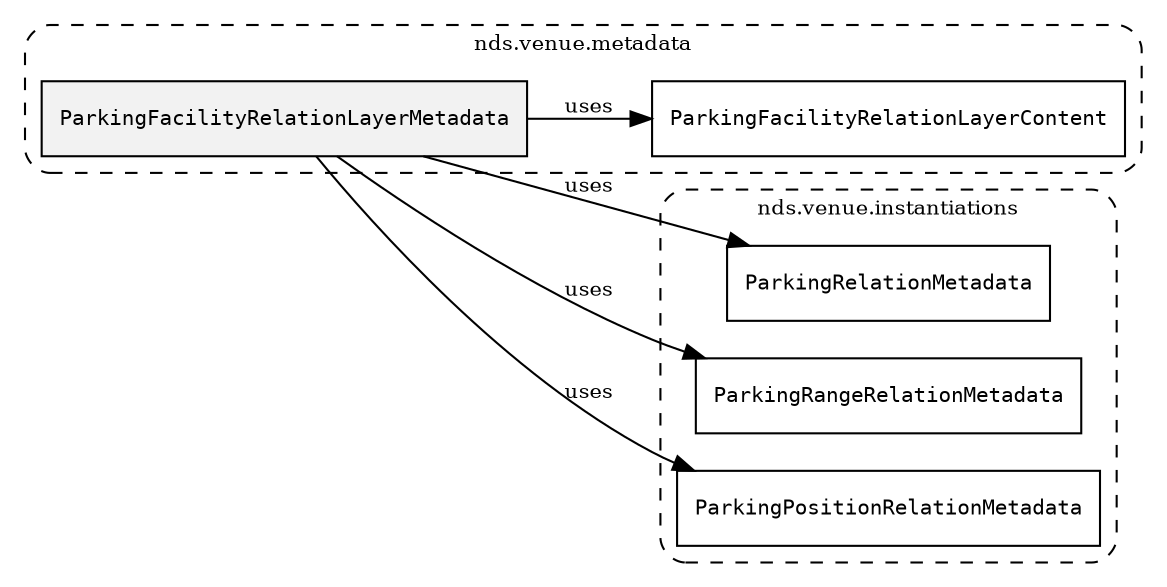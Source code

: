 /**
 * This dot file creates symbol collaboration diagram for ParkingFacilityRelationLayerMetadata.
 */
digraph ZSERIO
{
    node [shape=box, fontsize=10];
    rankdir="LR";
    fontsize=10;
    tooltip="ParkingFacilityRelationLayerMetadata collaboration diagram";

    subgraph "cluster_nds.venue.metadata"
    {
        style="dashed, rounded";
        label="nds.venue.metadata";
        tooltip="Package nds.venue.metadata";
        href="../../../content/packages/nds.venue.metadata.html#Package-nds-venue-metadata";
        target="_parent";

        "ParkingFacilityRelationLayerMetadata" [style="filled", fillcolor="#0000000D", target="_parent", label=<<font face="monospace"><table align="center" border="0" cellspacing="0" cellpadding="0"><tr><td href="../../../content/packages/nds.venue.metadata.html#Structure-ParkingFacilityRelationLayerMetadata" title="Structure defined in nds.venue.metadata">ParkingFacilityRelationLayerMetadata</td></tr></table></font>>];
        "ParkingFacilityRelationLayerContent" [target="_parent", label=<<font face="monospace"><table align="center" border="0" cellspacing="0" cellpadding="0"><tr><td href="../../../content/packages/nds.venue.metadata.html#Bitmask-ParkingFacilityRelationLayerContent" title="Bitmask defined in nds.venue.metadata">ParkingFacilityRelationLayerContent</td></tr></table></font>>];
    }

    subgraph "cluster_nds.venue.instantiations"
    {
        style="dashed, rounded";
        label="nds.venue.instantiations";
        tooltip="Package nds.venue.instantiations";
        href="../../../content/packages/nds.venue.instantiations.html#Package-nds-venue-instantiations";
        target="_parent";

        "ParkingRelationMetadata" [target="_parent", label=<<font face="monospace"><table align="center" border="0" cellspacing="0" cellpadding="0"><tr><td href="../../../content/packages/nds.venue.instantiations.html#InstantiateType-ParkingRelationMetadata" title="InstantiateType defined in nds.venue.instantiations">ParkingRelationMetadata</td></tr></table></font>>];
        "ParkingRangeRelationMetadata" [target="_parent", label=<<font face="monospace"><table align="center" border="0" cellspacing="0" cellpadding="0"><tr><td href="../../../content/packages/nds.venue.instantiations.html#InstantiateType-ParkingRangeRelationMetadata" title="InstantiateType defined in nds.venue.instantiations">ParkingRangeRelationMetadata</td></tr></table></font>>];
        "ParkingPositionRelationMetadata" [target="_parent", label=<<font face="monospace"><table align="center" border="0" cellspacing="0" cellpadding="0"><tr><td href="../../../content/packages/nds.venue.instantiations.html#InstantiateType-ParkingPositionRelationMetadata" title="InstantiateType defined in nds.venue.instantiations">ParkingPositionRelationMetadata</td></tr></table></font>>];
    }

    "ParkingFacilityRelationLayerMetadata" -> "ParkingFacilityRelationLayerContent" [label="uses", fontsize=10];
    "ParkingFacilityRelationLayerMetadata" -> "ParkingRelationMetadata" [label="uses", fontsize=10];
    "ParkingFacilityRelationLayerMetadata" -> "ParkingRangeRelationMetadata" [label="uses", fontsize=10];
    "ParkingFacilityRelationLayerMetadata" -> "ParkingPositionRelationMetadata" [label="uses", fontsize=10];
}
